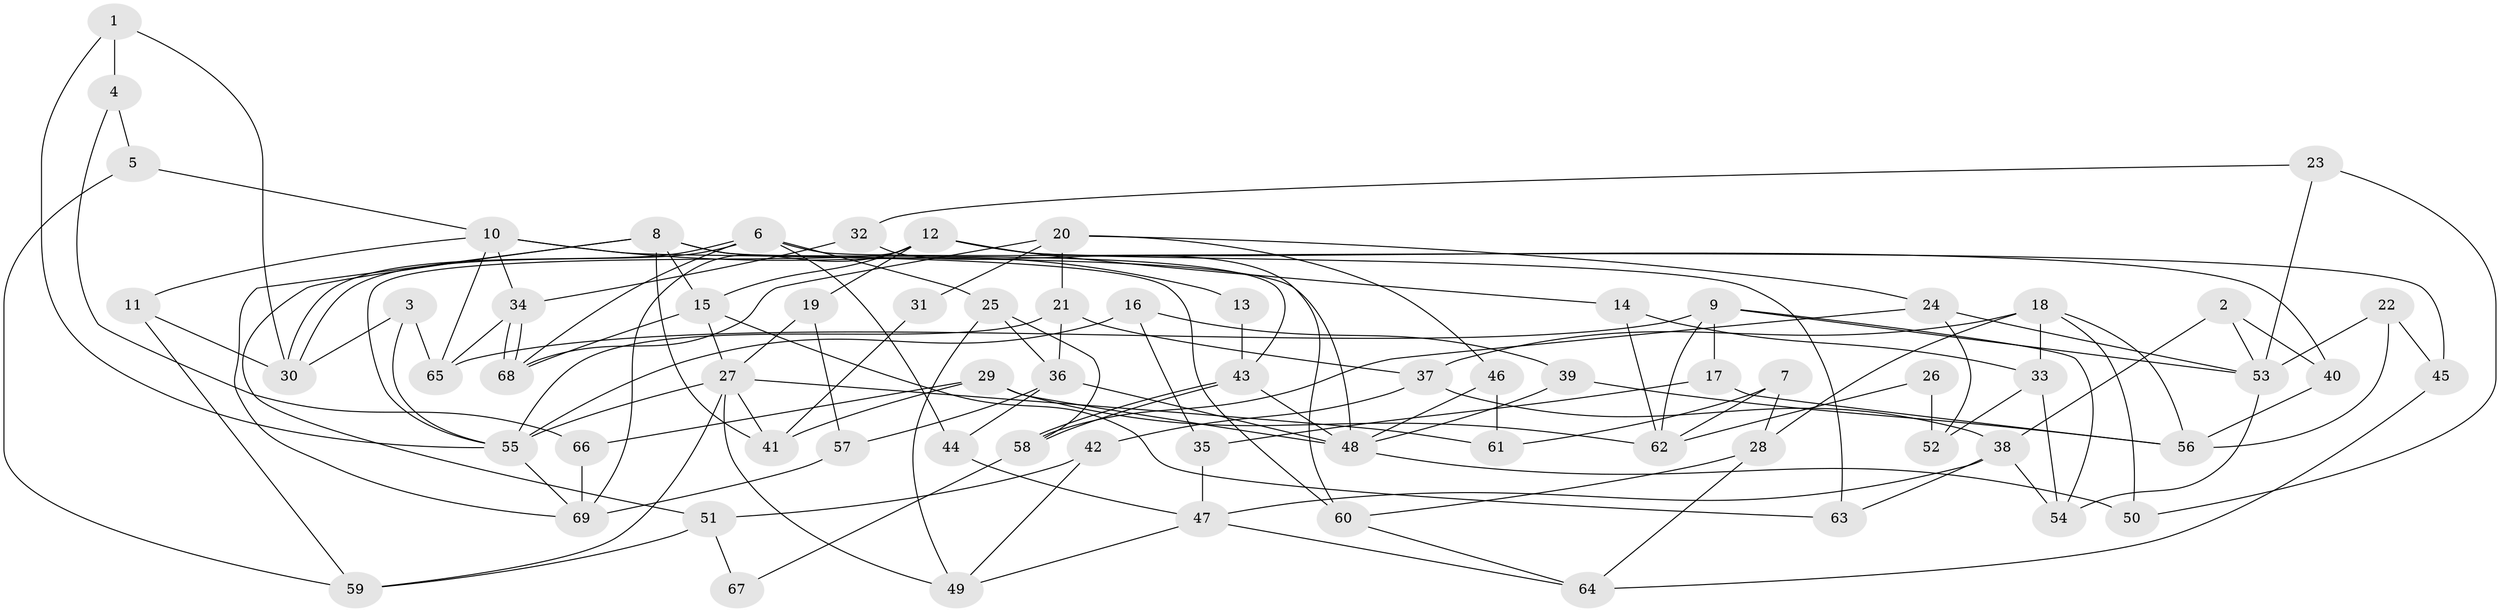 // Generated by graph-tools (version 1.1) at 2025/26/03/09/25 03:26:20]
// undirected, 69 vertices, 138 edges
graph export_dot {
graph [start="1"]
  node [color=gray90,style=filled];
  1;
  2;
  3;
  4;
  5;
  6;
  7;
  8;
  9;
  10;
  11;
  12;
  13;
  14;
  15;
  16;
  17;
  18;
  19;
  20;
  21;
  22;
  23;
  24;
  25;
  26;
  27;
  28;
  29;
  30;
  31;
  32;
  33;
  34;
  35;
  36;
  37;
  38;
  39;
  40;
  41;
  42;
  43;
  44;
  45;
  46;
  47;
  48;
  49;
  50;
  51;
  52;
  53;
  54;
  55;
  56;
  57;
  58;
  59;
  60;
  61;
  62;
  63;
  64;
  65;
  66;
  67;
  68;
  69;
  1 -- 30;
  1 -- 55;
  1 -- 4;
  2 -- 40;
  2 -- 53;
  2 -- 38;
  3 -- 55;
  3 -- 30;
  3 -- 65;
  4 -- 66;
  4 -- 5;
  5 -- 10;
  5 -- 59;
  6 -- 30;
  6 -- 30;
  6 -- 25;
  6 -- 44;
  6 -- 45;
  6 -- 68;
  7 -- 28;
  7 -- 62;
  7 -- 61;
  8 -- 69;
  8 -- 15;
  8 -- 41;
  8 -- 43;
  8 -- 48;
  8 -- 51;
  9 -- 54;
  9 -- 65;
  9 -- 17;
  9 -- 53;
  9 -- 62;
  10 -- 60;
  10 -- 34;
  10 -- 11;
  10 -- 13;
  10 -- 65;
  11 -- 59;
  11 -- 30;
  12 -- 19;
  12 -- 15;
  12 -- 14;
  12 -- 40;
  12 -- 55;
  12 -- 63;
  12 -- 69;
  13 -- 43;
  14 -- 62;
  14 -- 33;
  15 -- 63;
  15 -- 68;
  15 -- 27;
  16 -- 55;
  16 -- 39;
  16 -- 35;
  17 -- 35;
  17 -- 56;
  18 -- 33;
  18 -- 37;
  18 -- 28;
  18 -- 50;
  18 -- 56;
  19 -- 57;
  19 -- 27;
  20 -- 24;
  20 -- 68;
  20 -- 21;
  20 -- 31;
  20 -- 46;
  21 -- 55;
  21 -- 36;
  21 -- 37;
  22 -- 56;
  22 -- 53;
  22 -- 45;
  23 -- 32;
  23 -- 50;
  23 -- 53;
  24 -- 53;
  24 -- 58;
  24 -- 52;
  25 -- 49;
  25 -- 36;
  25 -- 58;
  26 -- 62;
  26 -- 52;
  27 -- 61;
  27 -- 41;
  27 -- 49;
  27 -- 55;
  27 -- 59;
  28 -- 64;
  28 -- 60;
  29 -- 48;
  29 -- 41;
  29 -- 62;
  29 -- 66;
  31 -- 41;
  32 -- 60;
  32 -- 34;
  33 -- 54;
  33 -- 52;
  34 -- 65;
  34 -- 68;
  34 -- 68;
  35 -- 47;
  36 -- 48;
  36 -- 44;
  36 -- 57;
  37 -- 42;
  37 -- 38;
  38 -- 47;
  38 -- 54;
  38 -- 63;
  39 -- 48;
  39 -- 56;
  40 -- 56;
  42 -- 49;
  42 -- 51;
  43 -- 58;
  43 -- 58;
  43 -- 48;
  44 -- 47;
  45 -- 64;
  46 -- 48;
  46 -- 61;
  47 -- 49;
  47 -- 64;
  48 -- 50;
  51 -- 59;
  51 -- 67;
  53 -- 54;
  55 -- 69;
  57 -- 69;
  58 -- 67;
  60 -- 64;
  66 -- 69;
}
